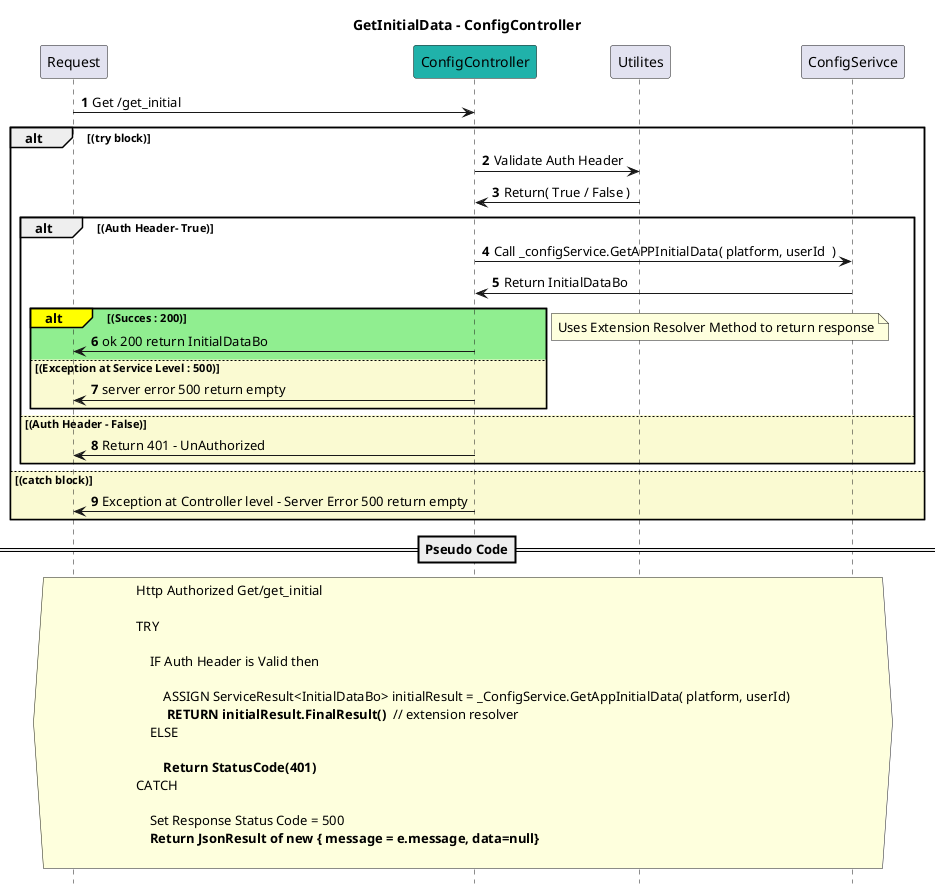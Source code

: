 @startuml

title GetInitialData - ConfigController
autonumber
hide footbox

participant Request
participant ConfigController #LightSeaGreen
participant Utilites 
participant ConfigSerivce  

Request -> ConfigController : Get /get_initial

alt (try block)

    ConfigController -> Utilites : Validate Auth Header
    Utilites -> ConfigController : Return( True / False )

    alt (Auth Header- True)

        ConfigController -> ConfigSerivce : Call _configService.GetAPPInitialData( platform, userId  )
        ConfigSerivce -> ConfigController : Return InitialDataBo

        alt#Yellow #LightGreen (Succes : 200)

            ConfigController -> Request : ok 200 return InitialDataBo

        else #LightGoldenRodYellow (Exception at Service Level : 500)

            ConfigController -> Request : server error 500 return empty
        end

    note left: Uses Extension Resolver Method to return response
    else #LightGoldenRodYellow (Auth Header - False)

     ConfigController -> Request :Return 401 - UnAuthorized 
    end

else #LightGoldenRodYellow (catch block)
    ConfigController -> Request : Exception at Controller level - Server Error 500 return empty
end


==Pseudo Code==

hnote across
Http Authorized Get/get_initial

TRY

    IF Auth Header is Valid then

        ASSIGN ServiceResult<InitialDataBo> initialResult = _ConfigService.GetAppInitialData( platform, userId)
        ** RETURN initialResult.FinalResult() ** // extension resolver
    ELSE

        **Return StatusCode(401)**
CATCH

    Set Response Status Code = 500
    **Return JsonResult of new { message = e.message, data=null}**

end note

@enduml